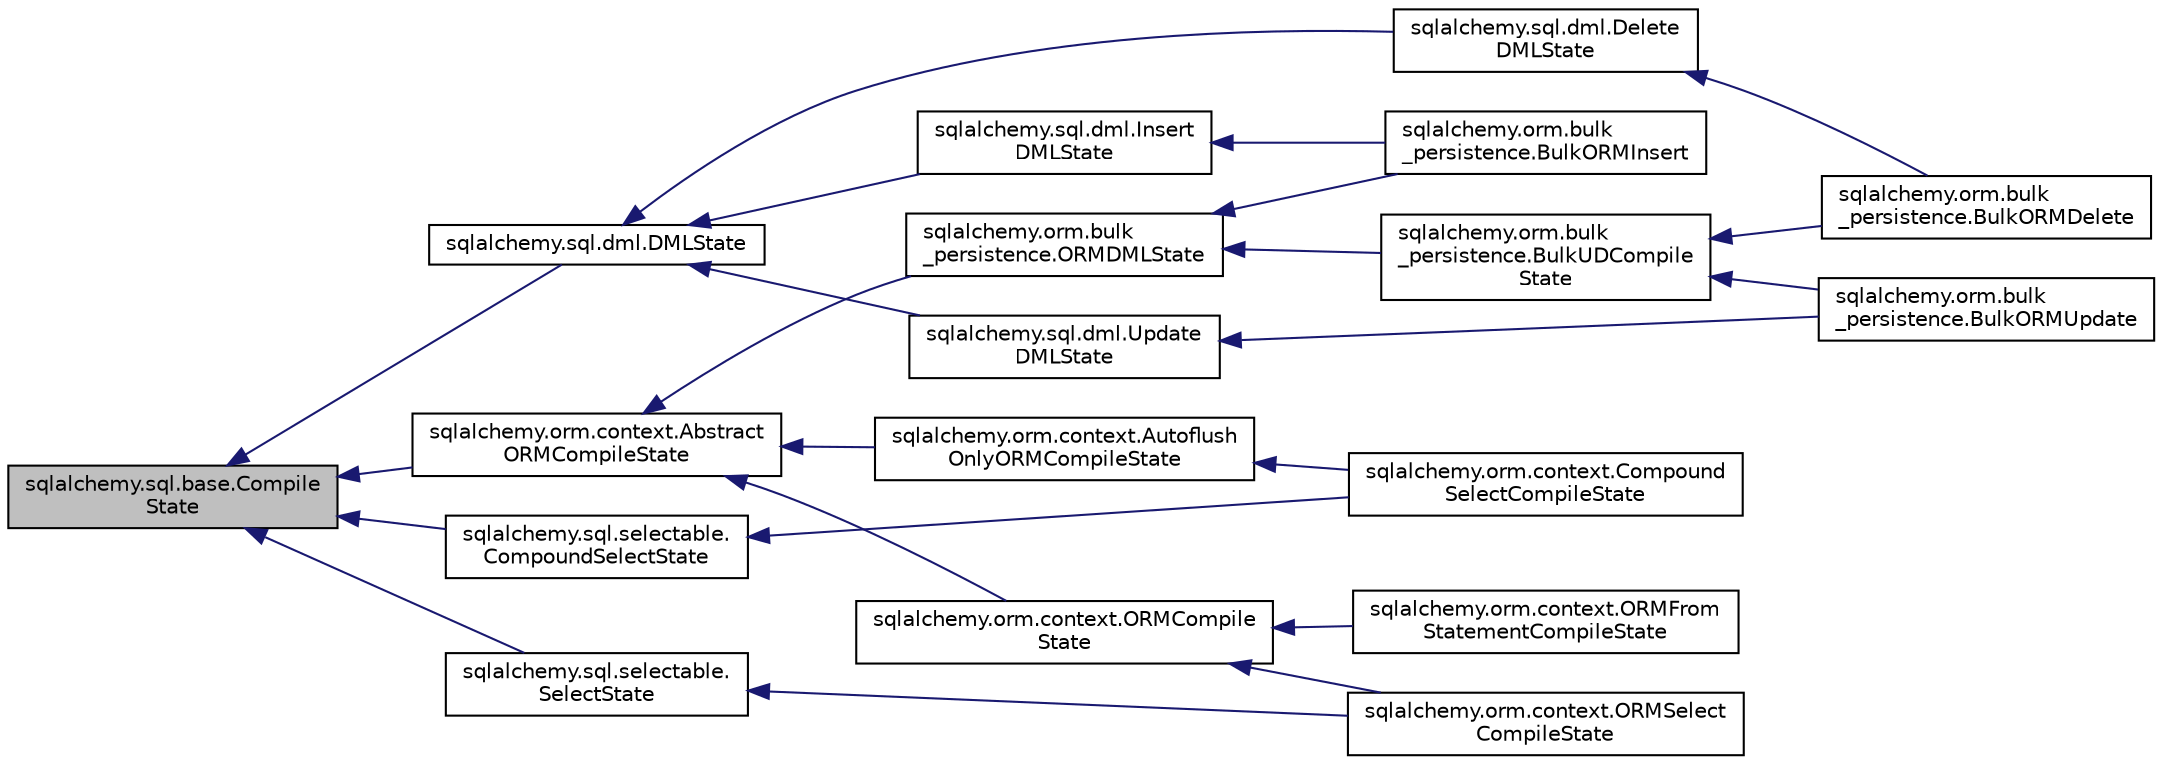 digraph "sqlalchemy.sql.base.CompileState"
{
 // LATEX_PDF_SIZE
  edge [fontname="Helvetica",fontsize="10",labelfontname="Helvetica",labelfontsize="10"];
  node [fontname="Helvetica",fontsize="10",shape=record];
  rankdir="LR";
  Node1 [label="sqlalchemy.sql.base.Compile\lState",height=0.2,width=0.4,color="black", fillcolor="grey75", style="filled", fontcolor="black",tooltip=" "];
  Node1 -> Node2 [dir="back",color="midnightblue",fontsize="10",style="solid",fontname="Helvetica"];
  Node2 [label="sqlalchemy.orm.context.Abstract\lORMCompileState",height=0.2,width=0.4,color="black", fillcolor="white", style="filled",URL="$classsqlalchemy_1_1orm_1_1context_1_1AbstractORMCompileState.html",tooltip=" "];
  Node2 -> Node3 [dir="back",color="midnightblue",fontsize="10",style="solid",fontname="Helvetica"];
  Node3 [label="sqlalchemy.orm.bulk\l_persistence.ORMDMLState",height=0.2,width=0.4,color="black", fillcolor="white", style="filled",URL="$classsqlalchemy_1_1orm_1_1bulk__persistence_1_1ORMDMLState.html",tooltip=" "];
  Node3 -> Node4 [dir="back",color="midnightblue",fontsize="10",style="solid",fontname="Helvetica"];
  Node4 [label="sqlalchemy.orm.bulk\l_persistence.BulkORMInsert",height=0.2,width=0.4,color="black", fillcolor="white", style="filled",URL="$classsqlalchemy_1_1orm_1_1bulk__persistence_1_1BulkORMInsert.html",tooltip=" "];
  Node3 -> Node5 [dir="back",color="midnightblue",fontsize="10",style="solid",fontname="Helvetica"];
  Node5 [label="sqlalchemy.orm.bulk\l_persistence.BulkUDCompile\lState",height=0.2,width=0.4,color="black", fillcolor="white", style="filled",URL="$classsqlalchemy_1_1orm_1_1bulk__persistence_1_1BulkUDCompileState.html",tooltip=" "];
  Node5 -> Node6 [dir="back",color="midnightblue",fontsize="10",style="solid",fontname="Helvetica"];
  Node6 [label="sqlalchemy.orm.bulk\l_persistence.BulkORMDelete",height=0.2,width=0.4,color="black", fillcolor="white", style="filled",URL="$classsqlalchemy_1_1orm_1_1bulk__persistence_1_1BulkORMDelete.html",tooltip=" "];
  Node5 -> Node7 [dir="back",color="midnightblue",fontsize="10",style="solid",fontname="Helvetica"];
  Node7 [label="sqlalchemy.orm.bulk\l_persistence.BulkORMUpdate",height=0.2,width=0.4,color="black", fillcolor="white", style="filled",URL="$classsqlalchemy_1_1orm_1_1bulk__persistence_1_1BulkORMUpdate.html",tooltip=" "];
  Node2 -> Node8 [dir="back",color="midnightblue",fontsize="10",style="solid",fontname="Helvetica"];
  Node8 [label="sqlalchemy.orm.context.Autoflush\lOnlyORMCompileState",height=0.2,width=0.4,color="black", fillcolor="white", style="filled",URL="$classsqlalchemy_1_1orm_1_1context_1_1AutoflushOnlyORMCompileState.html",tooltip=" "];
  Node8 -> Node9 [dir="back",color="midnightblue",fontsize="10",style="solid",fontname="Helvetica"];
  Node9 [label="sqlalchemy.orm.context.Compound\lSelectCompileState",height=0.2,width=0.4,color="black", fillcolor="white", style="filled",URL="$classsqlalchemy_1_1orm_1_1context_1_1CompoundSelectCompileState.html",tooltip=" "];
  Node2 -> Node10 [dir="back",color="midnightblue",fontsize="10",style="solid",fontname="Helvetica"];
  Node10 [label="sqlalchemy.orm.context.ORMCompile\lState",height=0.2,width=0.4,color="black", fillcolor="white", style="filled",URL="$classsqlalchemy_1_1orm_1_1context_1_1ORMCompileState.html",tooltip=" "];
  Node10 -> Node11 [dir="back",color="midnightblue",fontsize="10",style="solid",fontname="Helvetica"];
  Node11 [label="sqlalchemy.orm.context.ORMFrom\lStatementCompileState",height=0.2,width=0.4,color="black", fillcolor="white", style="filled",URL="$classsqlalchemy_1_1orm_1_1context_1_1ORMFromStatementCompileState.html",tooltip=" "];
  Node10 -> Node12 [dir="back",color="midnightblue",fontsize="10",style="solid",fontname="Helvetica"];
  Node12 [label="sqlalchemy.orm.context.ORMSelect\lCompileState",height=0.2,width=0.4,color="black", fillcolor="white", style="filled",URL="$classsqlalchemy_1_1orm_1_1context_1_1ORMSelectCompileState.html",tooltip=" "];
  Node1 -> Node13 [dir="back",color="midnightblue",fontsize="10",style="solid",fontname="Helvetica"];
  Node13 [label="sqlalchemy.sql.dml.DMLState",height=0.2,width=0.4,color="black", fillcolor="white", style="filled",URL="$classsqlalchemy_1_1sql_1_1dml_1_1DMLState.html",tooltip=" "];
  Node13 -> Node14 [dir="back",color="midnightblue",fontsize="10",style="solid",fontname="Helvetica"];
  Node14 [label="sqlalchemy.sql.dml.Delete\lDMLState",height=0.2,width=0.4,color="black", fillcolor="white", style="filled",URL="$classsqlalchemy_1_1sql_1_1dml_1_1DeleteDMLState.html",tooltip=" "];
  Node14 -> Node6 [dir="back",color="midnightblue",fontsize="10",style="solid",fontname="Helvetica"];
  Node13 -> Node15 [dir="back",color="midnightblue",fontsize="10",style="solid",fontname="Helvetica"];
  Node15 [label="sqlalchemy.sql.dml.Insert\lDMLState",height=0.2,width=0.4,color="black", fillcolor="white", style="filled",URL="$classsqlalchemy_1_1sql_1_1dml_1_1InsertDMLState.html",tooltip=" "];
  Node15 -> Node4 [dir="back",color="midnightblue",fontsize="10",style="solid",fontname="Helvetica"];
  Node13 -> Node16 [dir="back",color="midnightblue",fontsize="10",style="solid",fontname="Helvetica"];
  Node16 [label="sqlalchemy.sql.dml.Update\lDMLState",height=0.2,width=0.4,color="black", fillcolor="white", style="filled",URL="$classsqlalchemy_1_1sql_1_1dml_1_1UpdateDMLState.html",tooltip=" "];
  Node16 -> Node7 [dir="back",color="midnightblue",fontsize="10",style="solid",fontname="Helvetica"];
  Node1 -> Node17 [dir="back",color="midnightblue",fontsize="10",style="solid",fontname="Helvetica"];
  Node17 [label="sqlalchemy.sql.selectable.\lCompoundSelectState",height=0.2,width=0.4,color="black", fillcolor="white", style="filled",URL="$classsqlalchemy_1_1sql_1_1selectable_1_1CompoundSelectState.html",tooltip=" "];
  Node17 -> Node9 [dir="back",color="midnightblue",fontsize="10",style="solid",fontname="Helvetica"];
  Node1 -> Node18 [dir="back",color="midnightblue",fontsize="10",style="solid",fontname="Helvetica"];
  Node18 [label="sqlalchemy.sql.selectable.\lSelectState",height=0.2,width=0.4,color="black", fillcolor="white", style="filled",URL="$classsqlalchemy_1_1sql_1_1selectable_1_1SelectState.html",tooltip=" "];
  Node18 -> Node12 [dir="back",color="midnightblue",fontsize="10",style="solid",fontname="Helvetica"];
}
